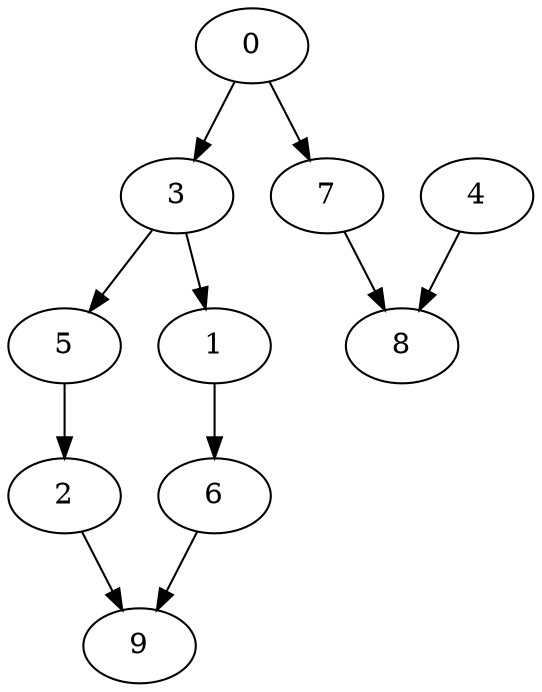 digraph graphname {  0 -> 3;   3 -> 5;   5 -> 2;   0 -> 7;   1 -> 6;   3 -> 1;   2 -> 9;   4 -> 8;   6 -> 9;     7 -> 8;}

